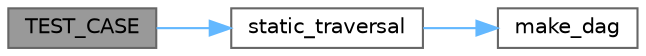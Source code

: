 digraph "TEST_CASE"
{
 // LATEX_PDF_SIZE
  bgcolor="transparent";
  edge [fontname=Helvetica,fontsize=10,labelfontname=Helvetica,labelfontsize=10];
  node [fontname=Helvetica,fontsize=10,shape=box,height=0.2,width=0.4];
  rankdir="LR";
  Node1 [id="Node000001",label="TEST_CASE",height=0.2,width=0.4,color="gray40", fillcolor="grey60", style="filled", fontcolor="black",tooltip=" "];
  Node1 -> Node2 [id="edge1_Node000001_Node000002",color="steelblue1",style="solid",tooltip=" "];
  Node2 [id="Node000002",label="static_traversal",height=0.2,width=0.4,color="grey40", fillcolor="white", style="filled",URL="$test__traversals_8cpp.html#a8ae6c1a92ae7e42270d3c082bf78eb61",tooltip=" "];
  Node2 -> Node3 [id="edge2_Node000002_Node000003",color="steelblue1",style="solid",tooltip=" "];
  Node3 [id="Node000003",label="make_dag",height=0.2,width=0.4,color="grey40", fillcolor="white", style="filled",URL="$test__traversals_8cpp.html#a0bf9df55f04d479e4d1359a01a54e312",tooltip=" "];
}
